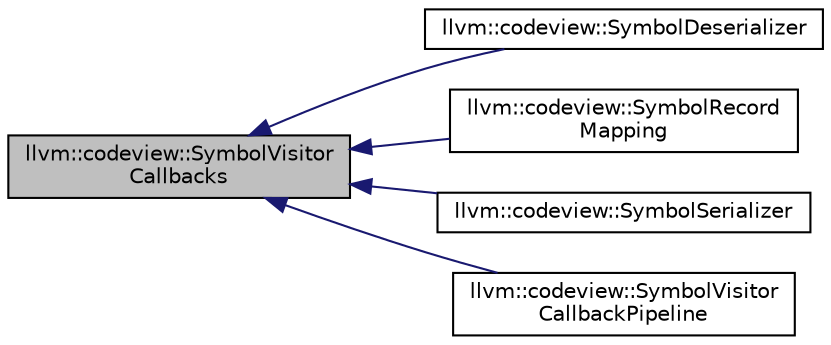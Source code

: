 digraph "llvm::codeview::SymbolVisitorCallbacks"
{
 // LATEX_PDF_SIZE
  bgcolor="transparent";
  edge [fontname="Helvetica",fontsize="10",labelfontname="Helvetica",labelfontsize="10"];
  node [fontname="Helvetica",fontsize="10",shape=record];
  rankdir="LR";
  Node1 [label="llvm::codeview::SymbolVisitor\lCallbacks",height=0.2,width=0.4,color="black", fillcolor="grey75", style="filled", fontcolor="black",tooltip=" "];
  Node1 -> Node2 [dir="back",color="midnightblue",fontsize="10",style="solid",fontname="Helvetica"];
  Node2 [label="llvm::codeview::SymbolDeserializer",height=0.2,width=0.4,color="black",URL="$classllvm_1_1codeview_1_1SymbolDeserializer.html",tooltip=" "];
  Node1 -> Node3 [dir="back",color="midnightblue",fontsize="10",style="solid",fontname="Helvetica"];
  Node3 [label="llvm::codeview::SymbolRecord\lMapping",height=0.2,width=0.4,color="black",URL="$classllvm_1_1codeview_1_1SymbolRecordMapping.html",tooltip=" "];
  Node1 -> Node4 [dir="back",color="midnightblue",fontsize="10",style="solid",fontname="Helvetica"];
  Node4 [label="llvm::codeview::SymbolSerializer",height=0.2,width=0.4,color="black",URL="$classllvm_1_1codeview_1_1SymbolSerializer.html",tooltip=" "];
  Node1 -> Node5 [dir="back",color="midnightblue",fontsize="10",style="solid",fontname="Helvetica"];
  Node5 [label="llvm::codeview::SymbolVisitor\lCallbackPipeline",height=0.2,width=0.4,color="black",URL="$classllvm_1_1codeview_1_1SymbolVisitorCallbackPipeline.html",tooltip=" "];
}
